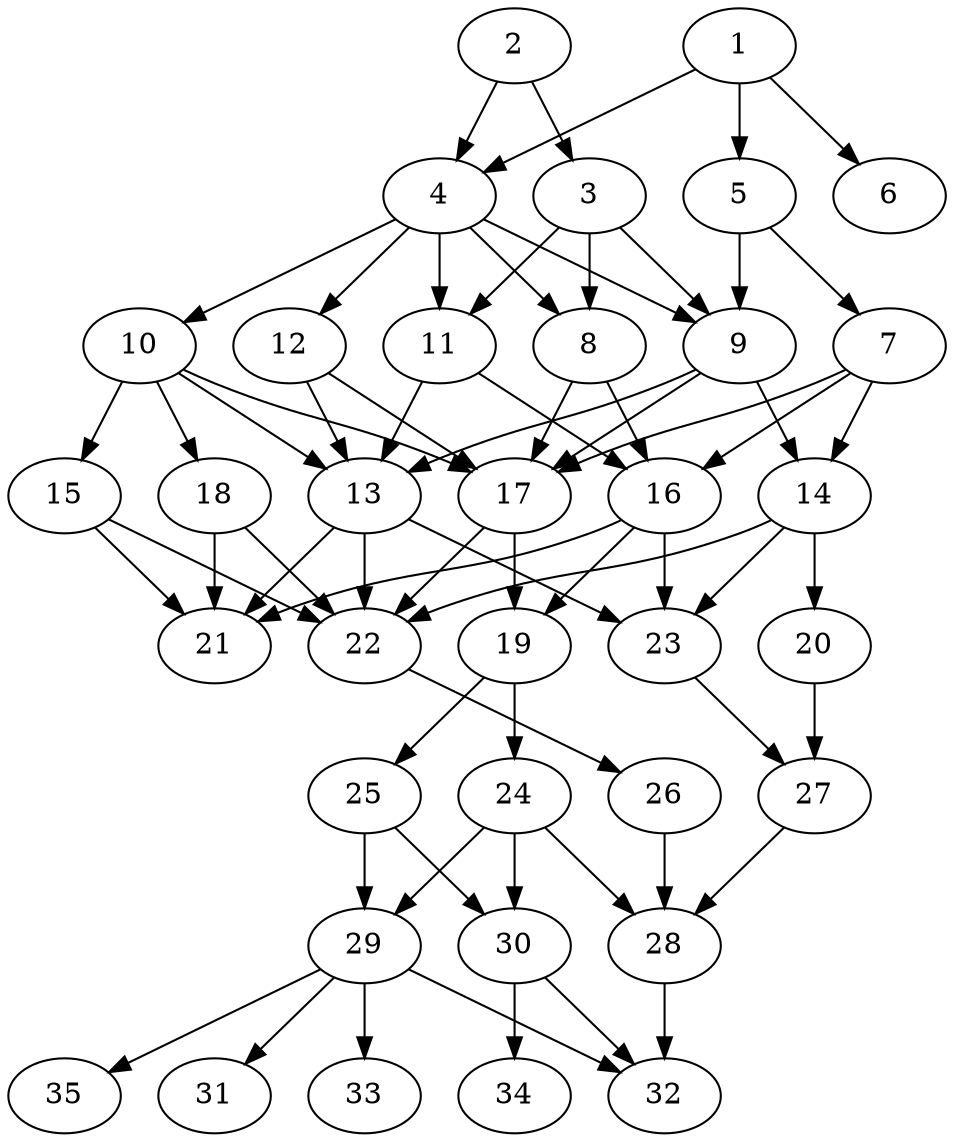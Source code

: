// DAG automatically generated by daggen at Thu Oct  3 14:05:37 2019
// ./daggen --dot -n 35 --ccr 0.4 --fat 0.5 --regular 0.5 --density 0.7 --mindata 5242880 --maxdata 52428800 
digraph G {
  1 [size="127854080", alpha="0.01", expect_size="51141632"] 
  1 -> 4 [size ="51141632"]
  1 -> 5 [size ="51141632"]
  1 -> 6 [size ="51141632"]
  2 [size="110397440", alpha="0.13", expect_size="44158976"] 
  2 -> 3 [size ="44158976"]
  2 -> 4 [size ="44158976"]
  3 [size="58675200", alpha="0.04", expect_size="23470080"] 
  3 -> 8 [size ="23470080"]
  3 -> 9 [size ="23470080"]
  3 -> 11 [size ="23470080"]
  4 [size="13685760", alpha="0.08", expect_size="5474304"] 
  4 -> 8 [size ="5474304"]
  4 -> 9 [size ="5474304"]
  4 -> 10 [size ="5474304"]
  4 -> 11 [size ="5474304"]
  4 -> 12 [size ="5474304"]
  5 [size="81518080", alpha="0.04", expect_size="32607232"] 
  5 -> 7 [size ="32607232"]
  5 -> 9 [size ="32607232"]
  6 [size="29342720", alpha="0.10", expect_size="11737088"] 
  7 [size="13754880", alpha="0.14", expect_size="5501952"] 
  7 -> 14 [size ="5501952"]
  7 -> 16 [size ="5501952"]
  7 -> 17 [size ="5501952"]
  8 [size="80412160", alpha="0.15", expect_size="32164864"] 
  8 -> 16 [size ="32164864"]
  8 -> 17 [size ="32164864"]
  9 [size="128903680", alpha="0.09", expect_size="51561472"] 
  9 -> 13 [size ="51561472"]
  9 -> 14 [size ="51561472"]
  9 -> 17 [size ="51561472"]
  10 [size="72793600", alpha="0.13", expect_size="29117440"] 
  10 -> 13 [size ="29117440"]
  10 -> 15 [size ="29117440"]
  10 -> 17 [size ="29117440"]
  10 -> 18 [size ="29117440"]
  11 [size="45416960", alpha="0.05", expect_size="18166784"] 
  11 -> 13 [size ="18166784"]
  11 -> 16 [size ="18166784"]
  12 [size="53864960", alpha="0.05", expect_size="21545984"] 
  12 -> 13 [size ="21545984"]
  12 -> 17 [size ="21545984"]
  13 [size="14952960", alpha="0.17", expect_size="5981184"] 
  13 -> 21 [size ="5981184"]
  13 -> 22 [size ="5981184"]
  13 -> 23 [size ="5981184"]
  14 [size="37455360", alpha="0.12", expect_size="14982144"] 
  14 -> 20 [size ="14982144"]
  14 -> 22 [size ="14982144"]
  14 -> 23 [size ="14982144"]
  15 [size="84008960", alpha="0.05", expect_size="33603584"] 
  15 -> 21 [size ="33603584"]
  15 -> 22 [size ="33603584"]
  16 [size="108026880", alpha="0.15", expect_size="43210752"] 
  16 -> 19 [size ="43210752"]
  16 -> 21 [size ="43210752"]
  16 -> 23 [size ="43210752"]
  17 [size="51240960", alpha="0.05", expect_size="20496384"] 
  17 -> 19 [size ="20496384"]
  17 -> 22 [size ="20496384"]
  18 [size="16302080", alpha="0.05", expect_size="6520832"] 
  18 -> 21 [size ="6520832"]
  18 -> 22 [size ="6520832"]
  19 [size="103459840", alpha="0.03", expect_size="41383936"] 
  19 -> 24 [size ="41383936"]
  19 -> 25 [size ="41383936"]
  20 [size="37350400", alpha="0.09", expect_size="14940160"] 
  20 -> 27 [size ="14940160"]
  21 [size="113600000", alpha="0.15", expect_size="45440000"] 
  22 [size="24509440", alpha="0.17", expect_size="9803776"] 
  22 -> 26 [size ="9803776"]
  23 [size="53698560", alpha="0.07", expect_size="21479424"] 
  23 -> 27 [size ="21479424"]
  24 [size="37396480", alpha="0.17", expect_size="14958592"] 
  24 -> 28 [size ="14958592"]
  24 -> 29 [size ="14958592"]
  24 -> 30 [size ="14958592"]
  25 [size="106083840", alpha="0.18", expect_size="42433536"] 
  25 -> 29 [size ="42433536"]
  25 -> 30 [size ="42433536"]
  26 [size="17674240", alpha="0.03", expect_size="7069696"] 
  26 -> 28 [size ="7069696"]
  27 [size="104350720", alpha="0.07", expect_size="41740288"] 
  27 -> 28 [size ="41740288"]
  28 [size="13519360", alpha="0.03", expect_size="5407744"] 
  28 -> 32 [size ="5407744"]
  29 [size="43064320", alpha="0.19", expect_size="17225728"] 
  29 -> 31 [size ="17225728"]
  29 -> 32 [size ="17225728"]
  29 -> 33 [size ="17225728"]
  29 -> 35 [size ="17225728"]
  30 [size="60564480", alpha="0.04", expect_size="24225792"] 
  30 -> 32 [size ="24225792"]
  30 -> 34 [size ="24225792"]
  31 [size="114698240", alpha="0.15", expect_size="45879296"] 
  32 [size="84285440", alpha="0.13", expect_size="33714176"] 
  33 [size="66616320", alpha="0.12", expect_size="26646528"] 
  34 [size="107261440", alpha="0.14", expect_size="42904576"] 
  35 [size="88837120", alpha="0.08", expect_size="35534848"] 
}
